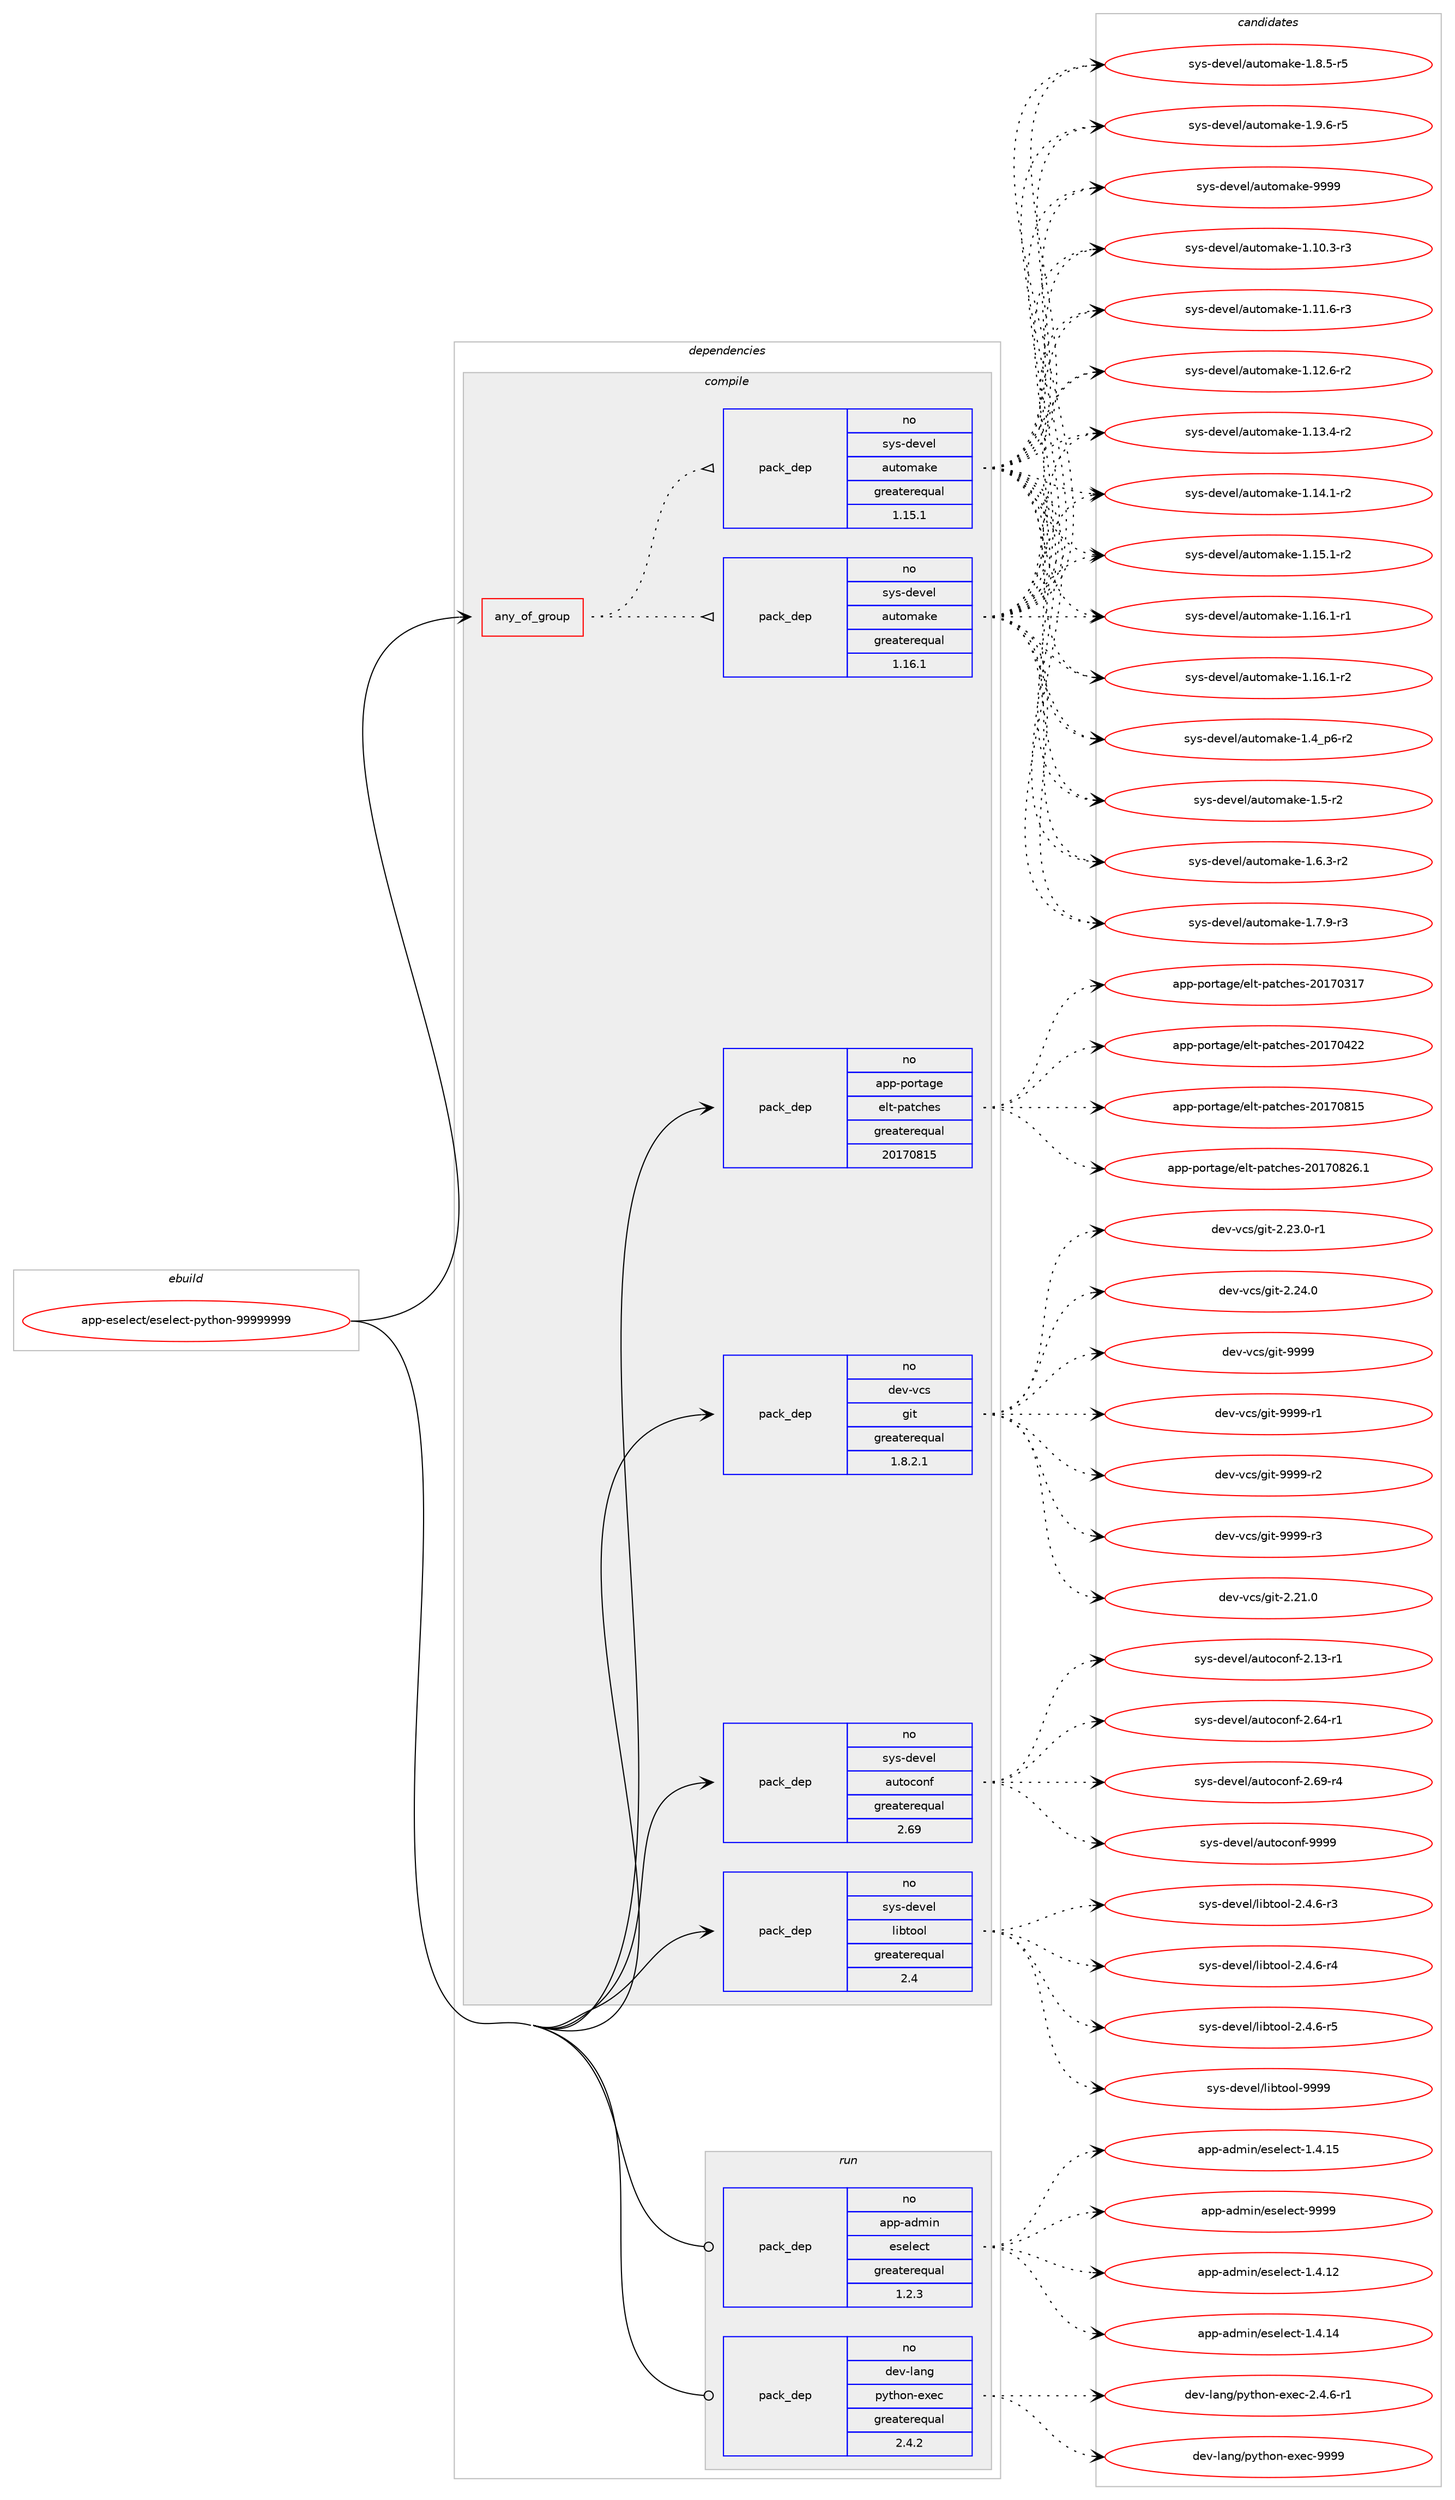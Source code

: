 digraph prolog {

# *************
# Graph options
# *************

newrank=true;
concentrate=true;
compound=true;
graph [rankdir=LR,fontname=Helvetica,fontsize=10,ranksep=1.5];#, ranksep=2.5, nodesep=0.2];
edge  [arrowhead=vee];
node  [fontname=Helvetica,fontsize=10];

# **********
# The ebuild
# **********

subgraph cluster_leftcol {
color=gray;
rank=same;
label=<<i>ebuild</i>>;
id [label="app-eselect/eselect-python-99999999", color=red, width=4, href="../app-eselect/eselect-python-99999999.svg"];
}

# ****************
# The dependencies
# ****************

subgraph cluster_midcol {
color=gray;
label=<<i>dependencies</i>>;
subgraph cluster_compile {
fillcolor="#eeeeee";
style=filled;
label=<<i>compile</i>>;
subgraph any8570 {
dependency493405 [label=<<TABLE BORDER="0" CELLBORDER="1" CELLSPACING="0" CELLPADDING="4"><TR><TD CELLPADDING="10">any_of_group</TD></TR></TABLE>>, shape=none, color=red];subgraph pack366533 {
dependency493406 [label=<<TABLE BORDER="0" CELLBORDER="1" CELLSPACING="0" CELLPADDING="4" WIDTH="220"><TR><TD ROWSPAN="6" CELLPADDING="30">pack_dep</TD></TR><TR><TD WIDTH="110">no</TD></TR><TR><TD>sys-devel</TD></TR><TR><TD>automake</TD></TR><TR><TD>greaterequal</TD></TR><TR><TD>1.16.1</TD></TR></TABLE>>, shape=none, color=blue];
}
dependency493405:e -> dependency493406:w [weight=20,style="dotted",arrowhead="oinv"];
subgraph pack366534 {
dependency493407 [label=<<TABLE BORDER="0" CELLBORDER="1" CELLSPACING="0" CELLPADDING="4" WIDTH="220"><TR><TD ROWSPAN="6" CELLPADDING="30">pack_dep</TD></TR><TR><TD WIDTH="110">no</TD></TR><TR><TD>sys-devel</TD></TR><TR><TD>automake</TD></TR><TR><TD>greaterequal</TD></TR><TR><TD>1.15.1</TD></TR></TABLE>>, shape=none, color=blue];
}
dependency493405:e -> dependency493407:w [weight=20,style="dotted",arrowhead="oinv"];
}
id:e -> dependency493405:w [weight=20,style="solid",arrowhead="vee"];
subgraph pack366535 {
dependency493408 [label=<<TABLE BORDER="0" CELLBORDER="1" CELLSPACING="0" CELLPADDING="4" WIDTH="220"><TR><TD ROWSPAN="6" CELLPADDING="30">pack_dep</TD></TR><TR><TD WIDTH="110">no</TD></TR><TR><TD>app-portage</TD></TR><TR><TD>elt-patches</TD></TR><TR><TD>greaterequal</TD></TR><TR><TD>20170815</TD></TR></TABLE>>, shape=none, color=blue];
}
id:e -> dependency493408:w [weight=20,style="solid",arrowhead="vee"];
subgraph pack366536 {
dependency493409 [label=<<TABLE BORDER="0" CELLBORDER="1" CELLSPACING="0" CELLPADDING="4" WIDTH="220"><TR><TD ROWSPAN="6" CELLPADDING="30">pack_dep</TD></TR><TR><TD WIDTH="110">no</TD></TR><TR><TD>dev-vcs</TD></TR><TR><TD>git</TD></TR><TR><TD>greaterequal</TD></TR><TR><TD>1.8.2.1</TD></TR></TABLE>>, shape=none, color=blue];
}
id:e -> dependency493409:w [weight=20,style="solid",arrowhead="vee"];
subgraph pack366537 {
dependency493410 [label=<<TABLE BORDER="0" CELLBORDER="1" CELLSPACING="0" CELLPADDING="4" WIDTH="220"><TR><TD ROWSPAN="6" CELLPADDING="30">pack_dep</TD></TR><TR><TD WIDTH="110">no</TD></TR><TR><TD>sys-devel</TD></TR><TR><TD>autoconf</TD></TR><TR><TD>greaterequal</TD></TR><TR><TD>2.69</TD></TR></TABLE>>, shape=none, color=blue];
}
id:e -> dependency493410:w [weight=20,style="solid",arrowhead="vee"];
subgraph pack366538 {
dependency493411 [label=<<TABLE BORDER="0" CELLBORDER="1" CELLSPACING="0" CELLPADDING="4" WIDTH="220"><TR><TD ROWSPAN="6" CELLPADDING="30">pack_dep</TD></TR><TR><TD WIDTH="110">no</TD></TR><TR><TD>sys-devel</TD></TR><TR><TD>libtool</TD></TR><TR><TD>greaterequal</TD></TR><TR><TD>2.4</TD></TR></TABLE>>, shape=none, color=blue];
}
id:e -> dependency493411:w [weight=20,style="solid",arrowhead="vee"];
}
subgraph cluster_compileandrun {
fillcolor="#eeeeee";
style=filled;
label=<<i>compile and run</i>>;
}
subgraph cluster_run {
fillcolor="#eeeeee";
style=filled;
label=<<i>run</i>>;
subgraph pack366539 {
dependency493412 [label=<<TABLE BORDER="0" CELLBORDER="1" CELLSPACING="0" CELLPADDING="4" WIDTH="220"><TR><TD ROWSPAN="6" CELLPADDING="30">pack_dep</TD></TR><TR><TD WIDTH="110">no</TD></TR><TR><TD>app-admin</TD></TR><TR><TD>eselect</TD></TR><TR><TD>greaterequal</TD></TR><TR><TD>1.2.3</TD></TR></TABLE>>, shape=none, color=blue];
}
id:e -> dependency493412:w [weight=20,style="solid",arrowhead="odot"];
subgraph pack366540 {
dependency493413 [label=<<TABLE BORDER="0" CELLBORDER="1" CELLSPACING="0" CELLPADDING="4" WIDTH="220"><TR><TD ROWSPAN="6" CELLPADDING="30">pack_dep</TD></TR><TR><TD WIDTH="110">no</TD></TR><TR><TD>dev-lang</TD></TR><TR><TD>python-exec</TD></TR><TR><TD>greaterequal</TD></TR><TR><TD>2.4.2</TD></TR></TABLE>>, shape=none, color=blue];
}
id:e -> dependency493413:w [weight=20,style="solid",arrowhead="odot"];
}
}

# **************
# The candidates
# **************

subgraph cluster_choices {
rank=same;
color=gray;
label=<<i>candidates</i>>;

subgraph choice366533 {
color=black;
nodesep=1;
choice11512111545100101118101108479711711611110997107101454946494846514511451 [label="sys-devel/automake-1.10.3-r3", color=red, width=4,href="../sys-devel/automake-1.10.3-r3.svg"];
choice11512111545100101118101108479711711611110997107101454946494946544511451 [label="sys-devel/automake-1.11.6-r3", color=red, width=4,href="../sys-devel/automake-1.11.6-r3.svg"];
choice11512111545100101118101108479711711611110997107101454946495046544511450 [label="sys-devel/automake-1.12.6-r2", color=red, width=4,href="../sys-devel/automake-1.12.6-r2.svg"];
choice11512111545100101118101108479711711611110997107101454946495146524511450 [label="sys-devel/automake-1.13.4-r2", color=red, width=4,href="../sys-devel/automake-1.13.4-r2.svg"];
choice11512111545100101118101108479711711611110997107101454946495246494511450 [label="sys-devel/automake-1.14.1-r2", color=red, width=4,href="../sys-devel/automake-1.14.1-r2.svg"];
choice11512111545100101118101108479711711611110997107101454946495346494511450 [label="sys-devel/automake-1.15.1-r2", color=red, width=4,href="../sys-devel/automake-1.15.1-r2.svg"];
choice11512111545100101118101108479711711611110997107101454946495446494511449 [label="sys-devel/automake-1.16.1-r1", color=red, width=4,href="../sys-devel/automake-1.16.1-r1.svg"];
choice11512111545100101118101108479711711611110997107101454946495446494511450 [label="sys-devel/automake-1.16.1-r2", color=red, width=4,href="../sys-devel/automake-1.16.1-r2.svg"];
choice115121115451001011181011084797117116111109971071014549465295112544511450 [label="sys-devel/automake-1.4_p6-r2", color=red, width=4,href="../sys-devel/automake-1.4_p6-r2.svg"];
choice11512111545100101118101108479711711611110997107101454946534511450 [label="sys-devel/automake-1.5-r2", color=red, width=4,href="../sys-devel/automake-1.5-r2.svg"];
choice115121115451001011181011084797117116111109971071014549465446514511450 [label="sys-devel/automake-1.6.3-r2", color=red, width=4,href="../sys-devel/automake-1.6.3-r2.svg"];
choice115121115451001011181011084797117116111109971071014549465546574511451 [label="sys-devel/automake-1.7.9-r3", color=red, width=4,href="../sys-devel/automake-1.7.9-r3.svg"];
choice115121115451001011181011084797117116111109971071014549465646534511453 [label="sys-devel/automake-1.8.5-r5", color=red, width=4,href="../sys-devel/automake-1.8.5-r5.svg"];
choice115121115451001011181011084797117116111109971071014549465746544511453 [label="sys-devel/automake-1.9.6-r5", color=red, width=4,href="../sys-devel/automake-1.9.6-r5.svg"];
choice115121115451001011181011084797117116111109971071014557575757 [label="sys-devel/automake-9999", color=red, width=4,href="../sys-devel/automake-9999.svg"];
dependency493406:e -> choice11512111545100101118101108479711711611110997107101454946494846514511451:w [style=dotted,weight="100"];
dependency493406:e -> choice11512111545100101118101108479711711611110997107101454946494946544511451:w [style=dotted,weight="100"];
dependency493406:e -> choice11512111545100101118101108479711711611110997107101454946495046544511450:w [style=dotted,weight="100"];
dependency493406:e -> choice11512111545100101118101108479711711611110997107101454946495146524511450:w [style=dotted,weight="100"];
dependency493406:e -> choice11512111545100101118101108479711711611110997107101454946495246494511450:w [style=dotted,weight="100"];
dependency493406:e -> choice11512111545100101118101108479711711611110997107101454946495346494511450:w [style=dotted,weight="100"];
dependency493406:e -> choice11512111545100101118101108479711711611110997107101454946495446494511449:w [style=dotted,weight="100"];
dependency493406:e -> choice11512111545100101118101108479711711611110997107101454946495446494511450:w [style=dotted,weight="100"];
dependency493406:e -> choice115121115451001011181011084797117116111109971071014549465295112544511450:w [style=dotted,weight="100"];
dependency493406:e -> choice11512111545100101118101108479711711611110997107101454946534511450:w [style=dotted,weight="100"];
dependency493406:e -> choice115121115451001011181011084797117116111109971071014549465446514511450:w [style=dotted,weight="100"];
dependency493406:e -> choice115121115451001011181011084797117116111109971071014549465546574511451:w [style=dotted,weight="100"];
dependency493406:e -> choice115121115451001011181011084797117116111109971071014549465646534511453:w [style=dotted,weight="100"];
dependency493406:e -> choice115121115451001011181011084797117116111109971071014549465746544511453:w [style=dotted,weight="100"];
dependency493406:e -> choice115121115451001011181011084797117116111109971071014557575757:w [style=dotted,weight="100"];
}
subgraph choice366534 {
color=black;
nodesep=1;
choice11512111545100101118101108479711711611110997107101454946494846514511451 [label="sys-devel/automake-1.10.3-r3", color=red, width=4,href="../sys-devel/automake-1.10.3-r3.svg"];
choice11512111545100101118101108479711711611110997107101454946494946544511451 [label="sys-devel/automake-1.11.6-r3", color=red, width=4,href="../sys-devel/automake-1.11.6-r3.svg"];
choice11512111545100101118101108479711711611110997107101454946495046544511450 [label="sys-devel/automake-1.12.6-r2", color=red, width=4,href="../sys-devel/automake-1.12.6-r2.svg"];
choice11512111545100101118101108479711711611110997107101454946495146524511450 [label="sys-devel/automake-1.13.4-r2", color=red, width=4,href="../sys-devel/automake-1.13.4-r2.svg"];
choice11512111545100101118101108479711711611110997107101454946495246494511450 [label="sys-devel/automake-1.14.1-r2", color=red, width=4,href="../sys-devel/automake-1.14.1-r2.svg"];
choice11512111545100101118101108479711711611110997107101454946495346494511450 [label="sys-devel/automake-1.15.1-r2", color=red, width=4,href="../sys-devel/automake-1.15.1-r2.svg"];
choice11512111545100101118101108479711711611110997107101454946495446494511449 [label="sys-devel/automake-1.16.1-r1", color=red, width=4,href="../sys-devel/automake-1.16.1-r1.svg"];
choice11512111545100101118101108479711711611110997107101454946495446494511450 [label="sys-devel/automake-1.16.1-r2", color=red, width=4,href="../sys-devel/automake-1.16.1-r2.svg"];
choice115121115451001011181011084797117116111109971071014549465295112544511450 [label="sys-devel/automake-1.4_p6-r2", color=red, width=4,href="../sys-devel/automake-1.4_p6-r2.svg"];
choice11512111545100101118101108479711711611110997107101454946534511450 [label="sys-devel/automake-1.5-r2", color=red, width=4,href="../sys-devel/automake-1.5-r2.svg"];
choice115121115451001011181011084797117116111109971071014549465446514511450 [label="sys-devel/automake-1.6.3-r2", color=red, width=4,href="../sys-devel/automake-1.6.3-r2.svg"];
choice115121115451001011181011084797117116111109971071014549465546574511451 [label="sys-devel/automake-1.7.9-r3", color=red, width=4,href="../sys-devel/automake-1.7.9-r3.svg"];
choice115121115451001011181011084797117116111109971071014549465646534511453 [label="sys-devel/automake-1.8.5-r5", color=red, width=4,href="../sys-devel/automake-1.8.5-r5.svg"];
choice115121115451001011181011084797117116111109971071014549465746544511453 [label="sys-devel/automake-1.9.6-r5", color=red, width=4,href="../sys-devel/automake-1.9.6-r5.svg"];
choice115121115451001011181011084797117116111109971071014557575757 [label="sys-devel/automake-9999", color=red, width=4,href="../sys-devel/automake-9999.svg"];
dependency493407:e -> choice11512111545100101118101108479711711611110997107101454946494846514511451:w [style=dotted,weight="100"];
dependency493407:e -> choice11512111545100101118101108479711711611110997107101454946494946544511451:w [style=dotted,weight="100"];
dependency493407:e -> choice11512111545100101118101108479711711611110997107101454946495046544511450:w [style=dotted,weight="100"];
dependency493407:e -> choice11512111545100101118101108479711711611110997107101454946495146524511450:w [style=dotted,weight="100"];
dependency493407:e -> choice11512111545100101118101108479711711611110997107101454946495246494511450:w [style=dotted,weight="100"];
dependency493407:e -> choice11512111545100101118101108479711711611110997107101454946495346494511450:w [style=dotted,weight="100"];
dependency493407:e -> choice11512111545100101118101108479711711611110997107101454946495446494511449:w [style=dotted,weight="100"];
dependency493407:e -> choice11512111545100101118101108479711711611110997107101454946495446494511450:w [style=dotted,weight="100"];
dependency493407:e -> choice115121115451001011181011084797117116111109971071014549465295112544511450:w [style=dotted,weight="100"];
dependency493407:e -> choice11512111545100101118101108479711711611110997107101454946534511450:w [style=dotted,weight="100"];
dependency493407:e -> choice115121115451001011181011084797117116111109971071014549465446514511450:w [style=dotted,weight="100"];
dependency493407:e -> choice115121115451001011181011084797117116111109971071014549465546574511451:w [style=dotted,weight="100"];
dependency493407:e -> choice115121115451001011181011084797117116111109971071014549465646534511453:w [style=dotted,weight="100"];
dependency493407:e -> choice115121115451001011181011084797117116111109971071014549465746544511453:w [style=dotted,weight="100"];
dependency493407:e -> choice115121115451001011181011084797117116111109971071014557575757:w [style=dotted,weight="100"];
}
subgraph choice366535 {
color=black;
nodesep=1;
choice97112112451121111141169710310147101108116451129711699104101115455048495548514955 [label="app-portage/elt-patches-20170317", color=red, width=4,href="../app-portage/elt-patches-20170317.svg"];
choice97112112451121111141169710310147101108116451129711699104101115455048495548525050 [label="app-portage/elt-patches-20170422", color=red, width=4,href="../app-portage/elt-patches-20170422.svg"];
choice97112112451121111141169710310147101108116451129711699104101115455048495548564953 [label="app-portage/elt-patches-20170815", color=red, width=4,href="../app-portage/elt-patches-20170815.svg"];
choice971121124511211111411697103101471011081164511297116991041011154550484955485650544649 [label="app-portage/elt-patches-20170826.1", color=red, width=4,href="../app-portage/elt-patches-20170826.1.svg"];
dependency493408:e -> choice97112112451121111141169710310147101108116451129711699104101115455048495548514955:w [style=dotted,weight="100"];
dependency493408:e -> choice97112112451121111141169710310147101108116451129711699104101115455048495548525050:w [style=dotted,weight="100"];
dependency493408:e -> choice97112112451121111141169710310147101108116451129711699104101115455048495548564953:w [style=dotted,weight="100"];
dependency493408:e -> choice971121124511211111411697103101471011081164511297116991041011154550484955485650544649:w [style=dotted,weight="100"];
}
subgraph choice366536 {
color=black;
nodesep=1;
choice10010111845118991154710310511645504650494648 [label="dev-vcs/git-2.21.0", color=red, width=4,href="../dev-vcs/git-2.21.0.svg"];
choice100101118451189911547103105116455046505146484511449 [label="dev-vcs/git-2.23.0-r1", color=red, width=4,href="../dev-vcs/git-2.23.0-r1.svg"];
choice10010111845118991154710310511645504650524648 [label="dev-vcs/git-2.24.0", color=red, width=4,href="../dev-vcs/git-2.24.0.svg"];
choice1001011184511899115471031051164557575757 [label="dev-vcs/git-9999", color=red, width=4,href="../dev-vcs/git-9999.svg"];
choice10010111845118991154710310511645575757574511449 [label="dev-vcs/git-9999-r1", color=red, width=4,href="../dev-vcs/git-9999-r1.svg"];
choice10010111845118991154710310511645575757574511450 [label="dev-vcs/git-9999-r2", color=red, width=4,href="../dev-vcs/git-9999-r2.svg"];
choice10010111845118991154710310511645575757574511451 [label="dev-vcs/git-9999-r3", color=red, width=4,href="../dev-vcs/git-9999-r3.svg"];
dependency493409:e -> choice10010111845118991154710310511645504650494648:w [style=dotted,weight="100"];
dependency493409:e -> choice100101118451189911547103105116455046505146484511449:w [style=dotted,weight="100"];
dependency493409:e -> choice10010111845118991154710310511645504650524648:w [style=dotted,weight="100"];
dependency493409:e -> choice1001011184511899115471031051164557575757:w [style=dotted,weight="100"];
dependency493409:e -> choice10010111845118991154710310511645575757574511449:w [style=dotted,weight="100"];
dependency493409:e -> choice10010111845118991154710310511645575757574511450:w [style=dotted,weight="100"];
dependency493409:e -> choice10010111845118991154710310511645575757574511451:w [style=dotted,weight="100"];
}
subgraph choice366537 {
color=black;
nodesep=1;
choice1151211154510010111810110847971171161119911111010245504649514511449 [label="sys-devel/autoconf-2.13-r1", color=red, width=4,href="../sys-devel/autoconf-2.13-r1.svg"];
choice1151211154510010111810110847971171161119911111010245504654524511449 [label="sys-devel/autoconf-2.64-r1", color=red, width=4,href="../sys-devel/autoconf-2.64-r1.svg"];
choice1151211154510010111810110847971171161119911111010245504654574511452 [label="sys-devel/autoconf-2.69-r4", color=red, width=4,href="../sys-devel/autoconf-2.69-r4.svg"];
choice115121115451001011181011084797117116111991111101024557575757 [label="sys-devel/autoconf-9999", color=red, width=4,href="../sys-devel/autoconf-9999.svg"];
dependency493410:e -> choice1151211154510010111810110847971171161119911111010245504649514511449:w [style=dotted,weight="100"];
dependency493410:e -> choice1151211154510010111810110847971171161119911111010245504654524511449:w [style=dotted,weight="100"];
dependency493410:e -> choice1151211154510010111810110847971171161119911111010245504654574511452:w [style=dotted,weight="100"];
dependency493410:e -> choice115121115451001011181011084797117116111991111101024557575757:w [style=dotted,weight="100"];
}
subgraph choice366538 {
color=black;
nodesep=1;
choice1151211154510010111810110847108105981161111111084550465246544511451 [label="sys-devel/libtool-2.4.6-r3", color=red, width=4,href="../sys-devel/libtool-2.4.6-r3.svg"];
choice1151211154510010111810110847108105981161111111084550465246544511452 [label="sys-devel/libtool-2.4.6-r4", color=red, width=4,href="../sys-devel/libtool-2.4.6-r4.svg"];
choice1151211154510010111810110847108105981161111111084550465246544511453 [label="sys-devel/libtool-2.4.6-r5", color=red, width=4,href="../sys-devel/libtool-2.4.6-r5.svg"];
choice1151211154510010111810110847108105981161111111084557575757 [label="sys-devel/libtool-9999", color=red, width=4,href="../sys-devel/libtool-9999.svg"];
dependency493411:e -> choice1151211154510010111810110847108105981161111111084550465246544511451:w [style=dotted,weight="100"];
dependency493411:e -> choice1151211154510010111810110847108105981161111111084550465246544511452:w [style=dotted,weight="100"];
dependency493411:e -> choice1151211154510010111810110847108105981161111111084550465246544511453:w [style=dotted,weight="100"];
dependency493411:e -> choice1151211154510010111810110847108105981161111111084557575757:w [style=dotted,weight="100"];
}
subgraph choice366539 {
color=black;
nodesep=1;
choice971121124597100109105110471011151011081019911645494652464950 [label="app-admin/eselect-1.4.12", color=red, width=4,href="../app-admin/eselect-1.4.12.svg"];
choice971121124597100109105110471011151011081019911645494652464952 [label="app-admin/eselect-1.4.14", color=red, width=4,href="../app-admin/eselect-1.4.14.svg"];
choice971121124597100109105110471011151011081019911645494652464953 [label="app-admin/eselect-1.4.15", color=red, width=4,href="../app-admin/eselect-1.4.15.svg"];
choice97112112459710010910511047101115101108101991164557575757 [label="app-admin/eselect-9999", color=red, width=4,href="../app-admin/eselect-9999.svg"];
dependency493412:e -> choice971121124597100109105110471011151011081019911645494652464950:w [style=dotted,weight="100"];
dependency493412:e -> choice971121124597100109105110471011151011081019911645494652464952:w [style=dotted,weight="100"];
dependency493412:e -> choice971121124597100109105110471011151011081019911645494652464953:w [style=dotted,weight="100"];
dependency493412:e -> choice97112112459710010910511047101115101108101991164557575757:w [style=dotted,weight="100"];
}
subgraph choice366540 {
color=black;
nodesep=1;
choice10010111845108971101034711212111610411111045101120101994550465246544511449 [label="dev-lang/python-exec-2.4.6-r1", color=red, width=4,href="../dev-lang/python-exec-2.4.6-r1.svg"];
choice10010111845108971101034711212111610411111045101120101994557575757 [label="dev-lang/python-exec-9999", color=red, width=4,href="../dev-lang/python-exec-9999.svg"];
dependency493413:e -> choice10010111845108971101034711212111610411111045101120101994550465246544511449:w [style=dotted,weight="100"];
dependency493413:e -> choice10010111845108971101034711212111610411111045101120101994557575757:w [style=dotted,weight="100"];
}
}

}
